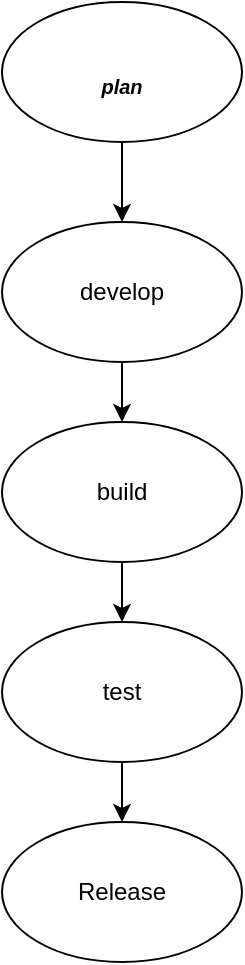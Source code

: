 <mxfile version="28.2.4">
  <diagram name="Page-1" id="-1lKUljYdnf8NOwdghP-">
    <mxGraphModel dx="786" dy="451" grid="1" gridSize="12" guides="1" tooltips="1" connect="1" arrows="1" fold="1" page="1" pageScale="1" pageWidth="850" pageHeight="1100" math="0" shadow="0">
      <root>
        <mxCell id="0" />
        <mxCell id="1" parent="0" />
        <mxCell id="l3k6-hPdW42bNNnXbaSF-8" value="" style="edgeStyle=orthogonalEdgeStyle;rounded=0;orthogonalLoop=1;jettySize=auto;html=1;" edge="1" parent="1" source="l3k6-hPdW42bNNnXbaSF-1" target="l3k6-hPdW42bNNnXbaSF-2">
          <mxGeometry relative="1" as="geometry" />
        </mxCell>
        <mxCell id="l3k6-hPdW42bNNnXbaSF-1" value="&lt;font size=&quot;1&quot;&gt;plan&lt;/font&gt;" style="ellipse;whiteSpace=wrap;html=1;fontStyle=3;fontSize=30;" vertex="1" parent="1">
          <mxGeometry x="290" y="40" width="120" height="70" as="geometry" />
        </mxCell>
        <mxCell id="l3k6-hPdW42bNNnXbaSF-9" value="" style="edgeStyle=orthogonalEdgeStyle;rounded=0;orthogonalLoop=1;jettySize=auto;html=1;" edge="1" parent="1" source="l3k6-hPdW42bNNnXbaSF-2" target="l3k6-hPdW42bNNnXbaSF-4">
          <mxGeometry relative="1" as="geometry" />
        </mxCell>
        <mxCell id="l3k6-hPdW42bNNnXbaSF-2" value="develop" style="ellipse;whiteSpace=wrap;html=1;" vertex="1" parent="1">
          <mxGeometry x="290" y="150" width="120" height="70" as="geometry" />
        </mxCell>
        <mxCell id="l3k6-hPdW42bNNnXbaSF-3" style="edgeStyle=orthogonalEdgeStyle;rounded=0;orthogonalLoop=1;jettySize=auto;html=1;exitX=0.5;exitY=1;exitDx=0;exitDy=0;" edge="1" parent="1" source="l3k6-hPdW42bNNnXbaSF-1" target="l3k6-hPdW42bNNnXbaSF-1">
          <mxGeometry relative="1" as="geometry" />
        </mxCell>
        <mxCell id="l3k6-hPdW42bNNnXbaSF-10" value="" style="edgeStyle=orthogonalEdgeStyle;rounded=0;orthogonalLoop=1;jettySize=auto;html=1;" edge="1" parent="1" source="l3k6-hPdW42bNNnXbaSF-4" target="l3k6-hPdW42bNNnXbaSF-5">
          <mxGeometry relative="1" as="geometry" />
        </mxCell>
        <mxCell id="l3k6-hPdW42bNNnXbaSF-4" value="build" style="ellipse;whiteSpace=wrap;html=1;" vertex="1" parent="1">
          <mxGeometry x="290" y="250" width="120" height="70" as="geometry" />
        </mxCell>
        <mxCell id="l3k6-hPdW42bNNnXbaSF-11" value="" style="edgeStyle=orthogonalEdgeStyle;rounded=0;orthogonalLoop=1;jettySize=auto;html=1;" edge="1" parent="1" source="l3k6-hPdW42bNNnXbaSF-5" target="l3k6-hPdW42bNNnXbaSF-6">
          <mxGeometry relative="1" as="geometry" />
        </mxCell>
        <mxCell id="l3k6-hPdW42bNNnXbaSF-5" value="test" style="ellipse;whiteSpace=wrap;html=1;" vertex="1" parent="1">
          <mxGeometry x="290" y="350" width="120" height="70" as="geometry" />
        </mxCell>
        <mxCell id="l3k6-hPdW42bNNnXbaSF-6" value="Release" style="ellipse;whiteSpace=wrap;html=1;" vertex="1" parent="1">
          <mxGeometry x="290" y="450" width="120" height="70" as="geometry" />
        </mxCell>
      </root>
    </mxGraphModel>
  </diagram>
</mxfile>
